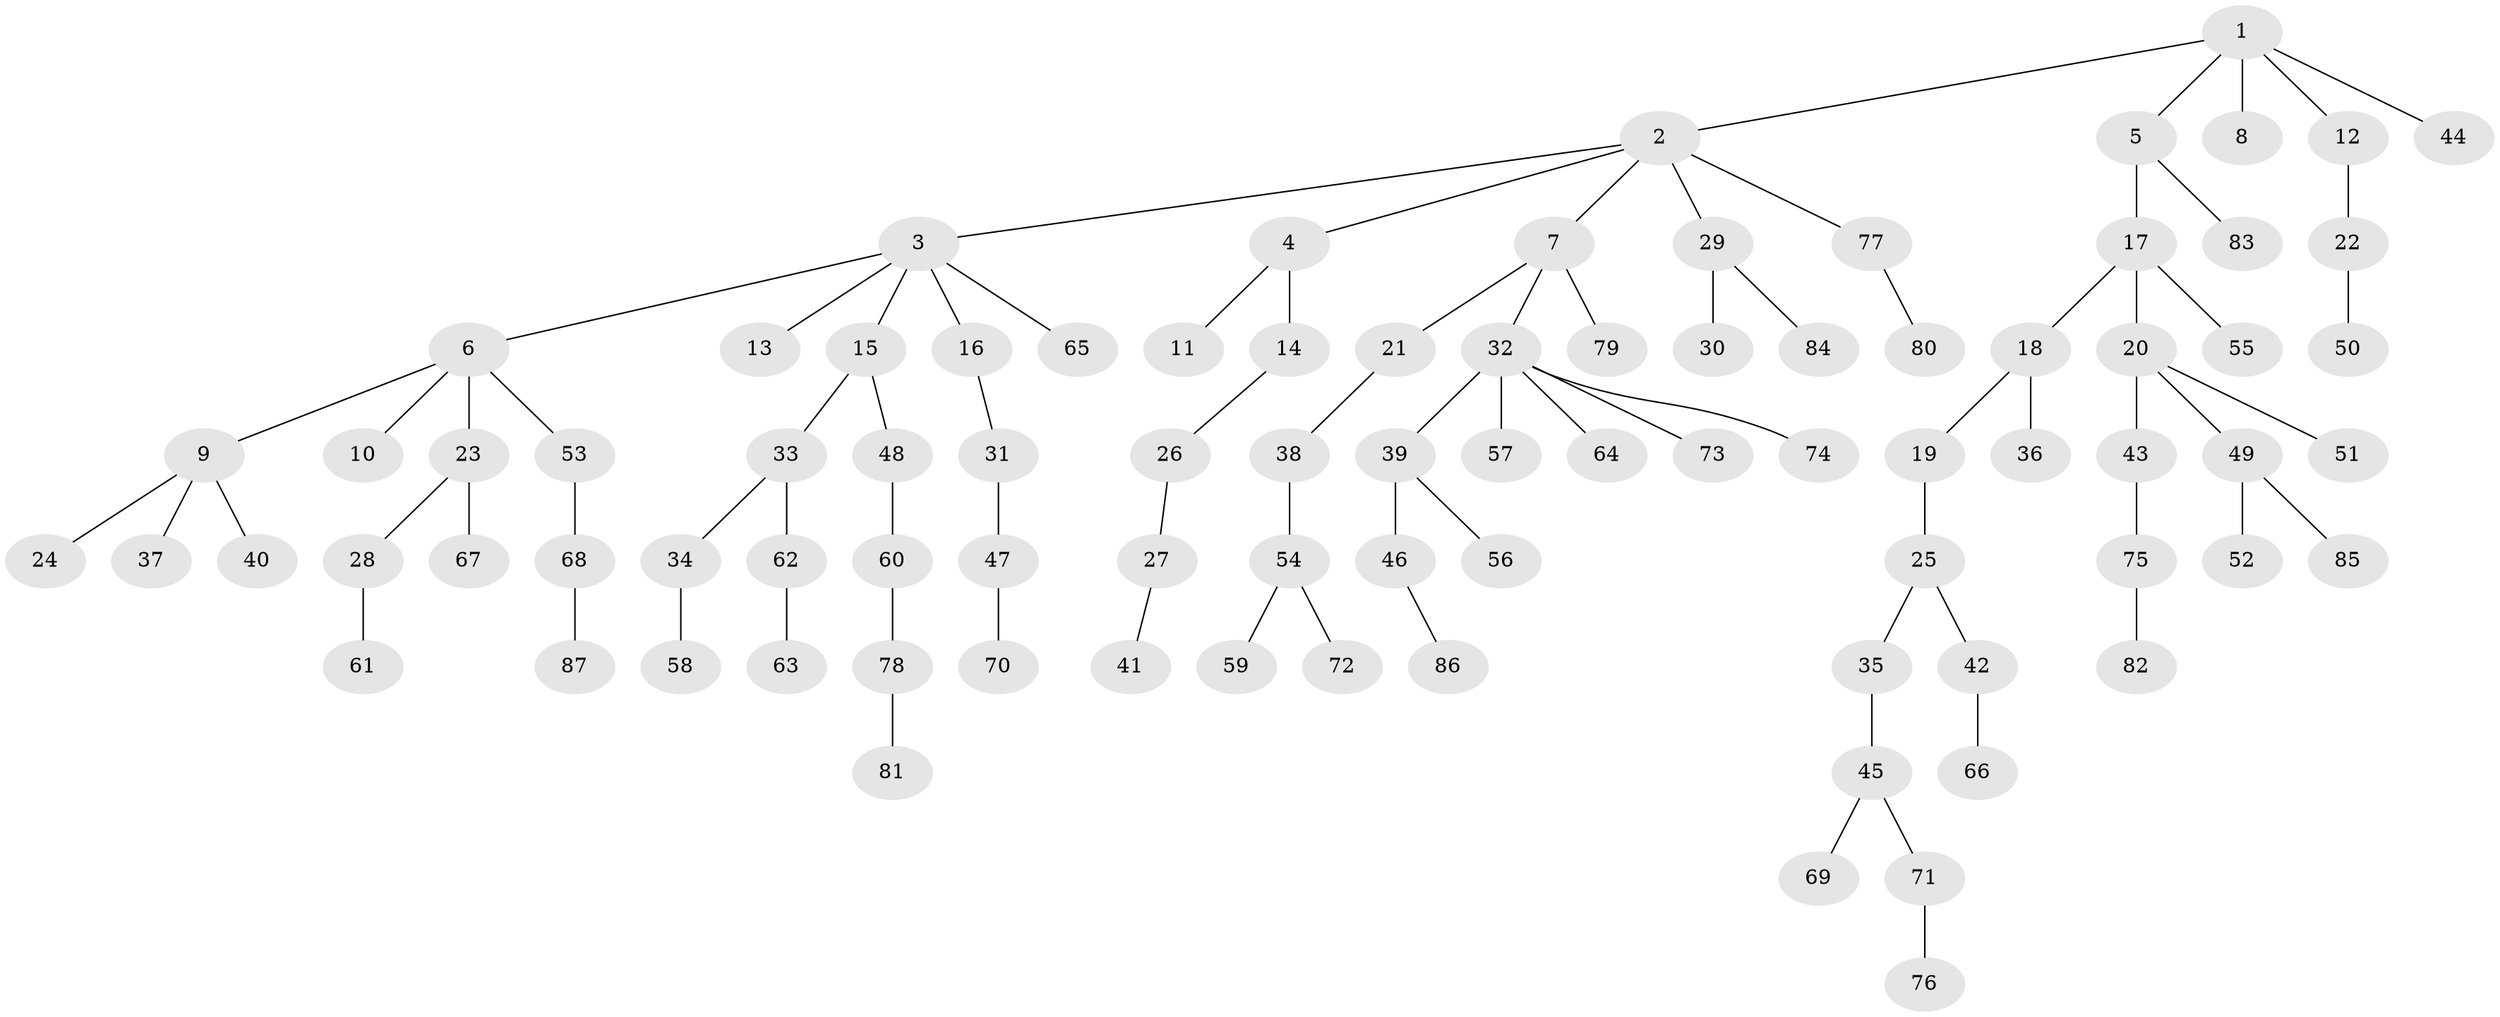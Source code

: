 // coarse degree distribution, {1: 0.6538461538461539, 2: 0.28846153846153844, 4: 0.019230769230769232, 5: 0.019230769230769232, 29: 0.019230769230769232}
// Generated by graph-tools (version 1.1) at 2025/56/03/04/25 21:56:54]
// undirected, 87 vertices, 86 edges
graph export_dot {
graph [start="1"]
  node [color=gray90,style=filled];
  1;
  2;
  3;
  4;
  5;
  6;
  7;
  8;
  9;
  10;
  11;
  12;
  13;
  14;
  15;
  16;
  17;
  18;
  19;
  20;
  21;
  22;
  23;
  24;
  25;
  26;
  27;
  28;
  29;
  30;
  31;
  32;
  33;
  34;
  35;
  36;
  37;
  38;
  39;
  40;
  41;
  42;
  43;
  44;
  45;
  46;
  47;
  48;
  49;
  50;
  51;
  52;
  53;
  54;
  55;
  56;
  57;
  58;
  59;
  60;
  61;
  62;
  63;
  64;
  65;
  66;
  67;
  68;
  69;
  70;
  71;
  72;
  73;
  74;
  75;
  76;
  77;
  78;
  79;
  80;
  81;
  82;
  83;
  84;
  85;
  86;
  87;
  1 -- 2;
  1 -- 5;
  1 -- 8;
  1 -- 12;
  1 -- 44;
  2 -- 3;
  2 -- 4;
  2 -- 7;
  2 -- 29;
  2 -- 77;
  3 -- 6;
  3 -- 13;
  3 -- 15;
  3 -- 16;
  3 -- 65;
  4 -- 11;
  4 -- 14;
  5 -- 17;
  5 -- 83;
  6 -- 9;
  6 -- 10;
  6 -- 23;
  6 -- 53;
  7 -- 21;
  7 -- 32;
  7 -- 79;
  9 -- 24;
  9 -- 37;
  9 -- 40;
  12 -- 22;
  14 -- 26;
  15 -- 33;
  15 -- 48;
  16 -- 31;
  17 -- 18;
  17 -- 20;
  17 -- 55;
  18 -- 19;
  18 -- 36;
  19 -- 25;
  20 -- 43;
  20 -- 49;
  20 -- 51;
  21 -- 38;
  22 -- 50;
  23 -- 28;
  23 -- 67;
  25 -- 35;
  25 -- 42;
  26 -- 27;
  27 -- 41;
  28 -- 61;
  29 -- 30;
  29 -- 84;
  31 -- 47;
  32 -- 39;
  32 -- 57;
  32 -- 64;
  32 -- 73;
  32 -- 74;
  33 -- 34;
  33 -- 62;
  34 -- 58;
  35 -- 45;
  38 -- 54;
  39 -- 46;
  39 -- 56;
  42 -- 66;
  43 -- 75;
  45 -- 69;
  45 -- 71;
  46 -- 86;
  47 -- 70;
  48 -- 60;
  49 -- 52;
  49 -- 85;
  53 -- 68;
  54 -- 59;
  54 -- 72;
  60 -- 78;
  62 -- 63;
  68 -- 87;
  71 -- 76;
  75 -- 82;
  77 -- 80;
  78 -- 81;
}
